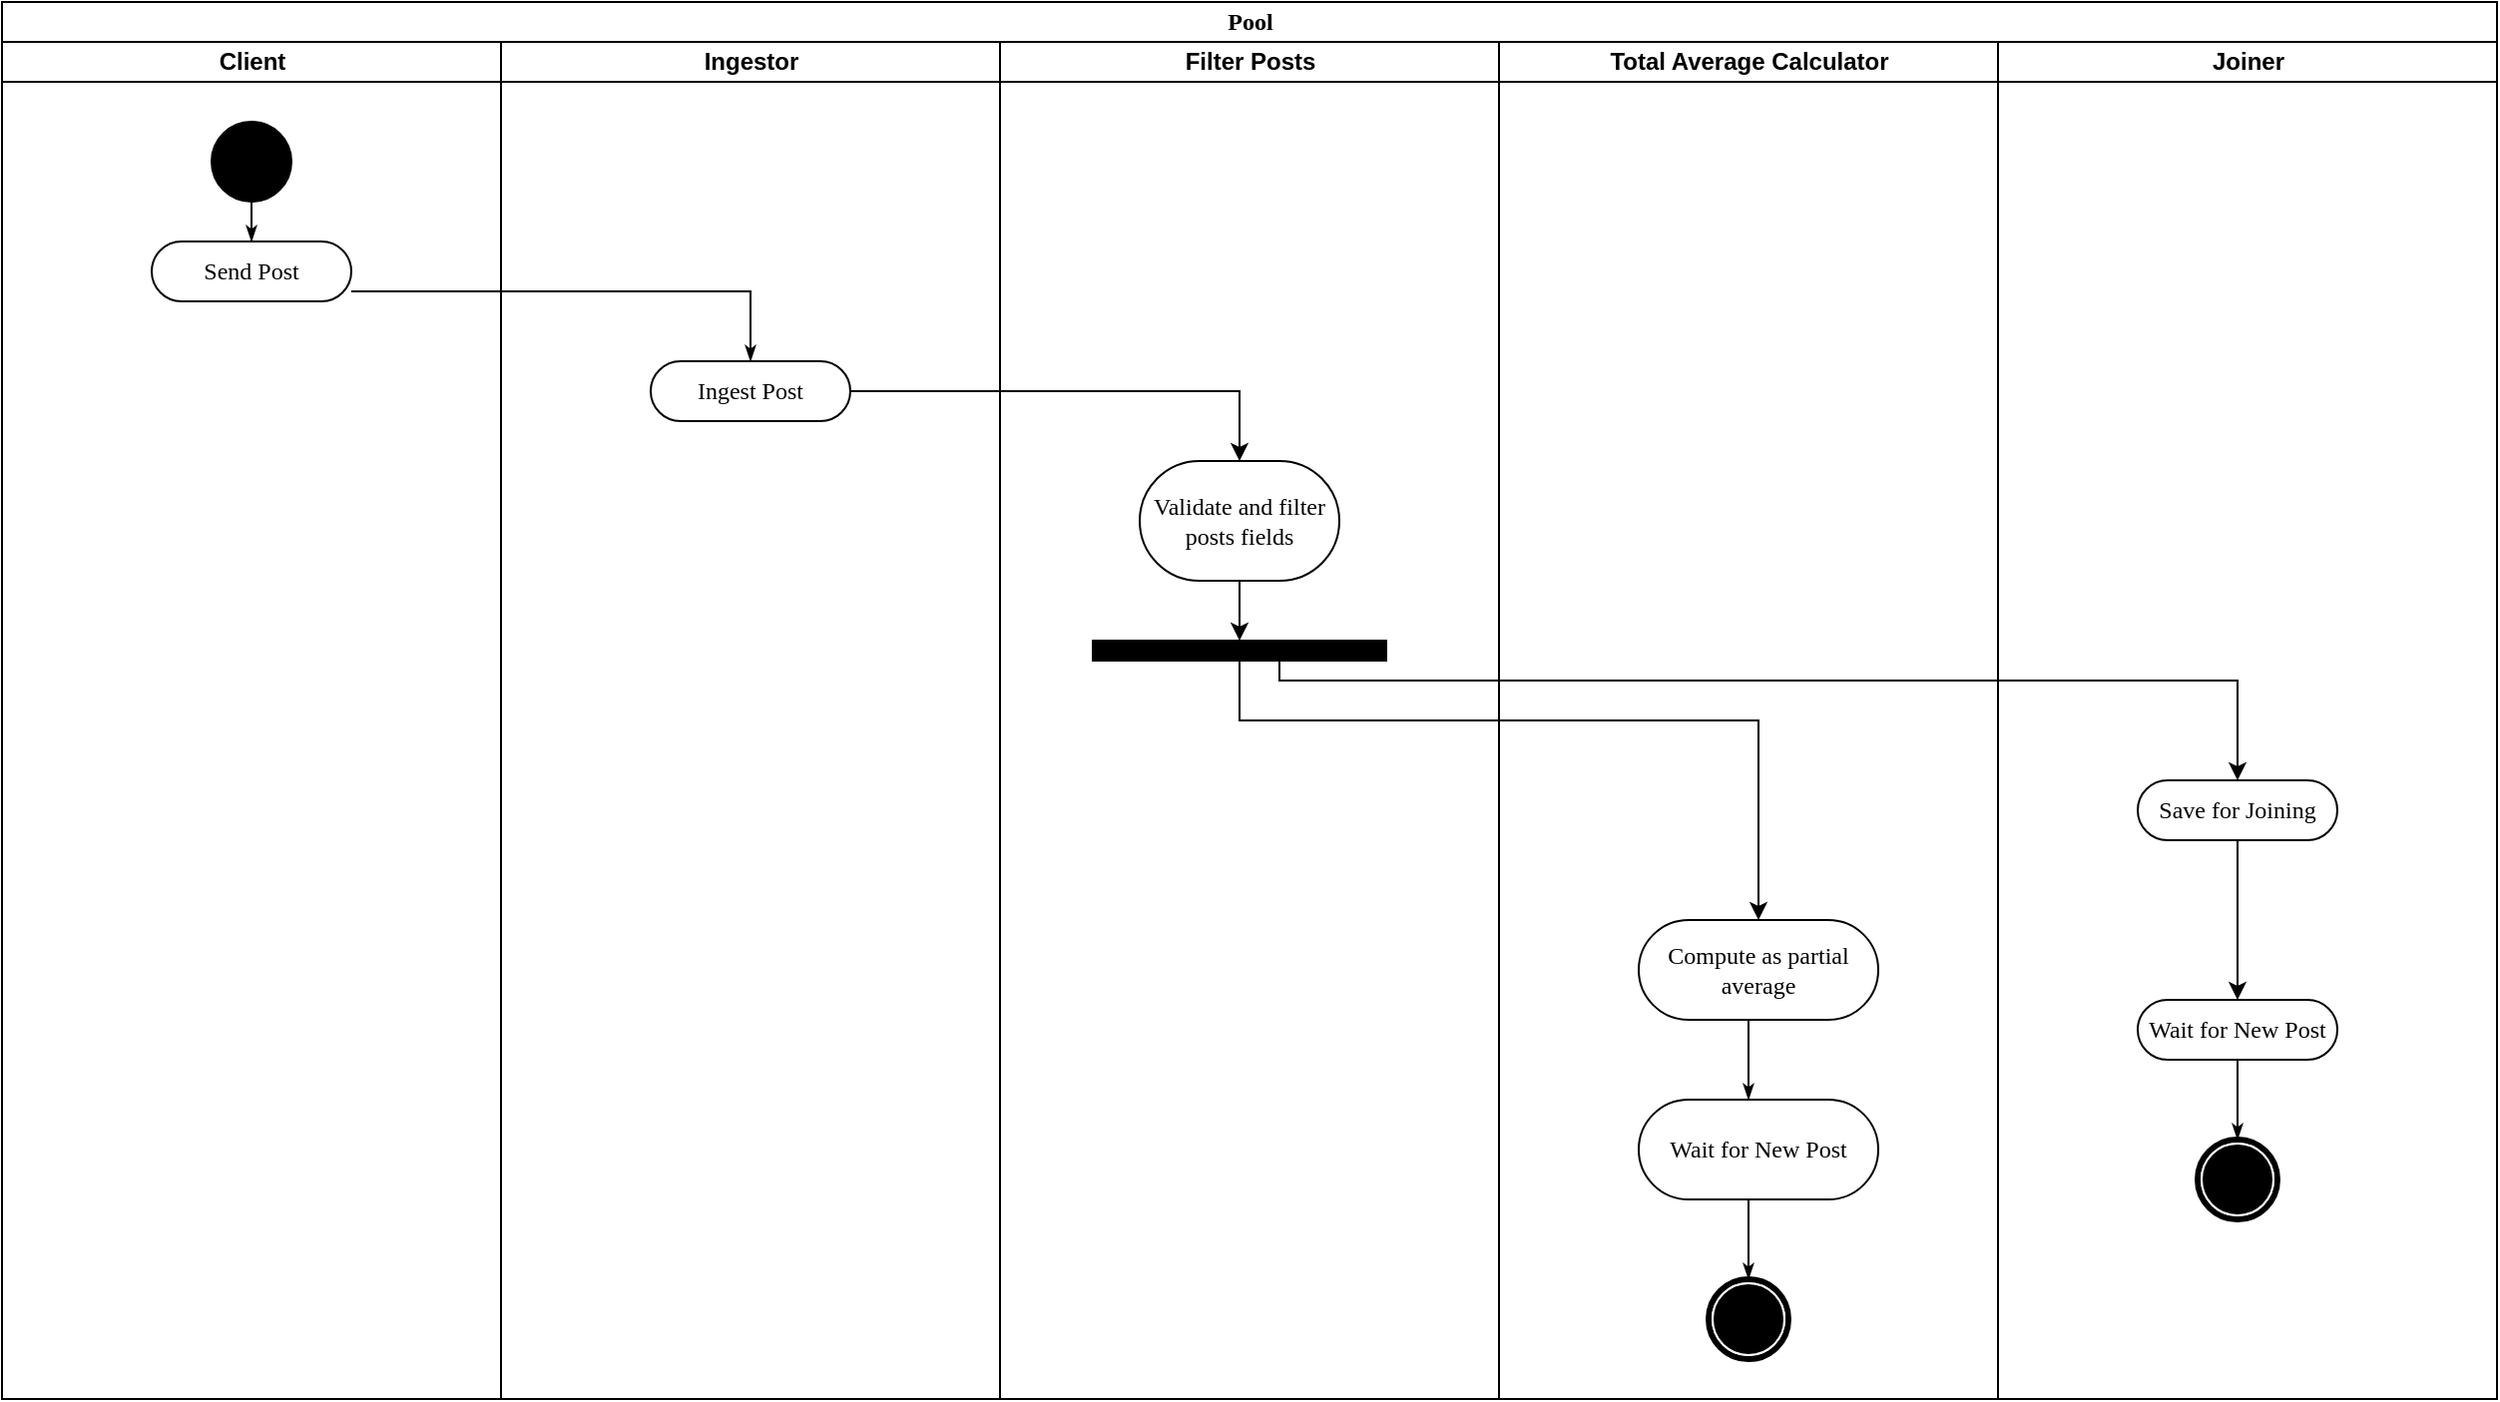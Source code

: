 <mxfile version="18.1.3" type="device"><diagram name="Page-1" id="0783ab3e-0a74-02c8-0abd-f7b4e66b4bec"><mxGraphModel dx="1426" dy="744" grid="1" gridSize="10" guides="1" tooltips="1" connect="1" arrows="1" fold="1" page="1" pageScale="1" pageWidth="850" pageHeight="1100" background="none" math="0" shadow="0"><root><mxCell id="0"/><mxCell id="1" parent="0"/><mxCell id="1c1d494c118603dd-1" value="Pool" style="swimlane;html=1;childLayout=stackLayout;startSize=20;rounded=0;shadow=0;comic=0;labelBackgroundColor=none;strokeWidth=1;fontFamily=Verdana;fontSize=12;align=center;" parent="1" vertex="1"><mxGeometry x="40" y="20" width="1250" height="700" as="geometry"/></mxCell><mxCell id="1c1d494c118603dd-2" value="Client" style="swimlane;html=1;startSize=20;" parent="1c1d494c118603dd-1" vertex="1"><mxGeometry y="20" width="250" height="680" as="geometry"/></mxCell><mxCell id="60571a20871a0731-4" value="" style="ellipse;whiteSpace=wrap;html=1;rounded=0;shadow=0;comic=0;labelBackgroundColor=none;strokeWidth=1;fillColor=#000000;fontFamily=Verdana;fontSize=12;align=center;" parent="1c1d494c118603dd-2" vertex="1"><mxGeometry x="105" y="40" width="40" height="40" as="geometry"/></mxCell><mxCell id="60571a20871a0731-8" value="Send Post" style="rounded=1;whiteSpace=wrap;html=1;shadow=0;comic=0;labelBackgroundColor=none;strokeWidth=1;fontFamily=Verdana;fontSize=12;align=center;arcSize=50;" parent="1c1d494c118603dd-2" vertex="1"><mxGeometry x="75" y="100" width="100" height="30" as="geometry"/></mxCell><mxCell id="1c1d494c118603dd-27" style="edgeStyle=orthogonalEdgeStyle;rounded=0;html=1;labelBackgroundColor=none;startArrow=none;startFill=0;startSize=5;endArrow=classicThin;endFill=1;endSize=5;jettySize=auto;orthogonalLoop=1;strokeWidth=1;fontFamily=Verdana;fontSize=12" parent="1c1d494c118603dd-2" source="60571a20871a0731-4" target="60571a20871a0731-8" edge="1"><mxGeometry relative="1" as="geometry"/></mxCell><mxCell id="1c1d494c118603dd-3" value="Ingestor" style="swimlane;html=1;startSize=20;" parent="1c1d494c118603dd-1" vertex="1"><mxGeometry x="250" y="20" width="250" height="680" as="geometry"/></mxCell><mxCell id="NVbXXJMp9XaKJnM8AwNS-2" value="Ingest Post" style="rounded=1;whiteSpace=wrap;html=1;shadow=0;comic=0;labelBackgroundColor=none;strokeWidth=1;fontFamily=Verdana;fontSize=12;align=center;arcSize=50;" vertex="1" parent="1c1d494c118603dd-3"><mxGeometry x="75" y="160" width="100" height="30" as="geometry"/></mxCell><mxCell id="1c1d494c118603dd-4" value="Filter Posts" style="swimlane;html=1;startSize=20;" parent="1c1d494c118603dd-1" vertex="1"><mxGeometry x="500" y="20" width="250" height="680" as="geometry"/></mxCell><mxCell id="NVbXXJMp9XaKJnM8AwNS-38" style="edgeStyle=orthogonalEdgeStyle;rounded=0;orthogonalLoop=1;jettySize=auto;html=1;entryX=0.5;entryY=0;entryDx=0;entryDy=0;" edge="1" parent="1c1d494c118603dd-4" source="NVbXXJMp9XaKJnM8AwNS-4" target="NVbXXJMp9XaKJnM8AwNS-21"><mxGeometry relative="1" as="geometry"/></mxCell><mxCell id="NVbXXJMp9XaKJnM8AwNS-4" value="Validate and filter posts fields" style="rounded=1;whiteSpace=wrap;html=1;shadow=0;comic=0;labelBackgroundColor=none;strokeWidth=1;fontFamily=Verdana;fontSize=12;align=center;arcSize=50;" vertex="1" parent="1c1d494c118603dd-4"><mxGeometry x="70" y="210" width="100" height="60" as="geometry"/></mxCell><mxCell id="NVbXXJMp9XaKJnM8AwNS-21" value="" style="whiteSpace=wrap;html=1;rounded=0;shadow=0;comic=0;labelBackgroundColor=none;strokeWidth=1;fillColor=#000000;fontFamily=Verdana;fontSize=12;align=center;rotation=0;" vertex="1" parent="1c1d494c118603dd-4"><mxGeometry x="46.5" y="300" width="147" height="10" as="geometry"/></mxCell><mxCell id="NVbXXJMp9XaKJnM8AwNS-39" style="edgeStyle=orthogonalEdgeStyle;rounded=0;orthogonalLoop=1;jettySize=auto;html=1;exitX=0.5;exitY=0;exitDx=0;exitDy=0;entryX=0.568;entryY=1;entryDx=0;entryDy=0;entryPerimeter=0;" edge="1" parent="1c1d494c118603dd-4" source="NVbXXJMp9XaKJnM8AwNS-21" target="NVbXXJMp9XaKJnM8AwNS-21"><mxGeometry relative="1" as="geometry"/></mxCell><mxCell id="1c1d494c118603dd-28" style="edgeStyle=orthogonalEdgeStyle;rounded=0;html=1;labelBackgroundColor=none;startArrow=none;startFill=0;startSize=5;endArrow=classicThin;endFill=1;endSize=5;jettySize=auto;orthogonalLoop=1;strokeWidth=1;fontFamily=Verdana;fontSize=12;entryX=0.5;entryY=0;entryDx=0;entryDy=0;" parent="1c1d494c118603dd-1" source="60571a20871a0731-8" target="NVbXXJMp9XaKJnM8AwNS-2" edge="1"><mxGeometry relative="1" as="geometry"><Array as="points"><mxPoint x="375" y="145"/></Array><mxPoint x="380" y="160" as="targetPoint"/></mxGeometry></mxCell><mxCell id="NVbXXJMp9XaKJnM8AwNS-5" style="edgeStyle=orthogonalEdgeStyle;rounded=0;orthogonalLoop=1;jettySize=auto;html=1;" edge="1" parent="1c1d494c118603dd-1" source="NVbXXJMp9XaKJnM8AwNS-2" target="NVbXXJMp9XaKJnM8AwNS-4"><mxGeometry relative="1" as="geometry"/></mxCell><mxCell id="NVbXXJMp9XaKJnM8AwNS-6" value="Total Average Calculator" style="swimlane;html=1;startSize=20;" vertex="1" parent="1"><mxGeometry x="790" y="40" width="250" height="680" as="geometry"/></mxCell><mxCell id="NVbXXJMp9XaKJnM8AwNS-12" style="edgeStyle=none;rounded=0;html=1;labelBackgroundColor=none;startArrow=none;startFill=0;startSize=5;endArrow=classicThin;endFill=1;endSize=5;jettySize=auto;orthogonalLoop=1;strokeWidth=1;fontFamily=Verdana;fontSize=12" edge="1" parent="NVbXXJMp9XaKJnM8AwNS-6"><mxGeometry relative="1" as="geometry"><mxPoint x="125" y="490" as="sourcePoint"/><mxPoint x="125" y="530" as="targetPoint"/></mxGeometry></mxCell><mxCell id="NVbXXJMp9XaKJnM8AwNS-20" value="Compute as partial average" style="rounded=1;whiteSpace=wrap;html=1;shadow=0;comic=0;labelBackgroundColor=none;strokeWidth=1;fontFamily=Verdana;fontSize=12;align=center;arcSize=50;" vertex="1" parent="NVbXXJMp9XaKJnM8AwNS-6"><mxGeometry x="70" y="440" width="120" height="50" as="geometry"/></mxCell><mxCell id="NVbXXJMp9XaKJnM8AwNS-42" value="Wait for New Post" style="rounded=1;whiteSpace=wrap;html=1;shadow=0;comic=0;labelBackgroundColor=none;strokeWidth=1;fontFamily=Verdana;fontSize=12;align=center;arcSize=50;" vertex="1" parent="NVbXXJMp9XaKJnM8AwNS-6"><mxGeometry x="70" y="530" width="120" height="50" as="geometry"/></mxCell><mxCell id="NVbXXJMp9XaKJnM8AwNS-47" style="edgeStyle=none;rounded=0;html=1;labelBackgroundColor=none;startArrow=none;startFill=0;startSize=5;endArrow=classicThin;endFill=1;endSize=5;jettySize=auto;orthogonalLoop=1;strokeWidth=1;fontFamily=Verdana;fontSize=12;exitX=0.5;exitY=1;exitDx=0;exitDy=0;" edge="1" parent="NVbXXJMp9XaKJnM8AwNS-6" target="NVbXXJMp9XaKJnM8AwNS-48"><mxGeometry relative="1" as="geometry"><mxPoint x="125" y="580" as="sourcePoint"/></mxGeometry></mxCell><mxCell id="NVbXXJMp9XaKJnM8AwNS-48" value="" style="shape=mxgraph.bpmn.shape;html=1;verticalLabelPosition=bottom;labelBackgroundColor=#ffffff;verticalAlign=top;perimeter=ellipsePerimeter;outline=end;symbol=terminate;rounded=0;shadow=0;comic=0;strokeWidth=1;fontFamily=Verdana;fontSize=12;align=center;" vertex="1" parent="NVbXXJMp9XaKJnM8AwNS-6"><mxGeometry x="105" y="620" width="40" height="40" as="geometry"/></mxCell><mxCell id="NVbXXJMp9XaKJnM8AwNS-22" value="Joiner" style="swimlane;html=1;startSize=20;" vertex="1" parent="1"><mxGeometry x="1040" y="40" width="250" height="680" as="geometry"/></mxCell><mxCell id="NVbXXJMp9XaKJnM8AwNS-49" style="edgeStyle=orthogonalEdgeStyle;rounded=0;orthogonalLoop=1;jettySize=auto;html=1;entryX=0.5;entryY=0;entryDx=0;entryDy=0;" edge="1" parent="NVbXXJMp9XaKJnM8AwNS-22" source="NVbXXJMp9XaKJnM8AwNS-36" target="NVbXXJMp9XaKJnM8AwNS-44"><mxGeometry relative="1" as="geometry"/></mxCell><mxCell id="NVbXXJMp9XaKJnM8AwNS-36" value="Save for Joining" style="rounded=1;whiteSpace=wrap;html=1;shadow=0;comic=0;labelBackgroundColor=none;strokeWidth=1;fontFamily=Verdana;fontSize=12;align=center;arcSize=50;" vertex="1" parent="NVbXXJMp9XaKJnM8AwNS-22"><mxGeometry x="70" y="370" width="100" height="30" as="geometry"/></mxCell><mxCell id="NVbXXJMp9XaKJnM8AwNS-44" value="Wait for New Post" style="rounded=1;whiteSpace=wrap;html=1;shadow=0;comic=0;labelBackgroundColor=none;strokeWidth=1;fontFamily=Verdana;fontSize=12;align=center;arcSize=50;" vertex="1" parent="NVbXXJMp9XaKJnM8AwNS-22"><mxGeometry x="70" y="480" width="100" height="30" as="geometry"/></mxCell><mxCell id="NVbXXJMp9XaKJnM8AwNS-45" style="edgeStyle=none;rounded=0;html=1;labelBackgroundColor=none;startArrow=none;startFill=0;startSize=5;endArrow=classicThin;endFill=1;endSize=5;jettySize=auto;orthogonalLoop=1;strokeWidth=1;fontFamily=Verdana;fontSize=12;exitX=0.5;exitY=1;exitDx=0;exitDy=0;" edge="1" parent="NVbXXJMp9XaKJnM8AwNS-22" target="NVbXXJMp9XaKJnM8AwNS-46"><mxGeometry relative="1" as="geometry"><mxPoint x="120" y="510" as="sourcePoint"/></mxGeometry></mxCell><mxCell id="NVbXXJMp9XaKJnM8AwNS-46" value="" style="shape=mxgraph.bpmn.shape;html=1;verticalLabelPosition=bottom;labelBackgroundColor=#ffffff;verticalAlign=top;perimeter=ellipsePerimeter;outline=end;symbol=terminate;rounded=0;shadow=0;comic=0;strokeWidth=1;fontFamily=Verdana;fontSize=12;align=center;" vertex="1" parent="NVbXXJMp9XaKJnM8AwNS-22"><mxGeometry x="100" y="550" width="40" height="40" as="geometry"/></mxCell><mxCell id="NVbXXJMp9XaKJnM8AwNS-40" style="edgeStyle=orthogonalEdgeStyle;rounded=0;orthogonalLoop=1;jettySize=auto;html=1;entryX=0.5;entryY=0;entryDx=0;entryDy=0;" edge="1" parent="1" source="NVbXXJMp9XaKJnM8AwNS-21" target="NVbXXJMp9XaKJnM8AwNS-20"><mxGeometry relative="1" as="geometry"><Array as="points"><mxPoint x="660" y="380"/><mxPoint x="920" y="380"/></Array></mxGeometry></mxCell><mxCell id="NVbXXJMp9XaKJnM8AwNS-41" style="edgeStyle=orthogonalEdgeStyle;rounded=0;orthogonalLoop=1;jettySize=auto;html=1;entryX=0.5;entryY=0;entryDx=0;entryDy=0;" edge="1" parent="1" source="NVbXXJMp9XaKJnM8AwNS-21" target="NVbXXJMp9XaKJnM8AwNS-36"><mxGeometry relative="1" as="geometry"><Array as="points"><mxPoint x="680" y="360"/><mxPoint x="1160" y="360"/></Array></mxGeometry></mxCell></root></mxGraphModel></diagram></mxfile>